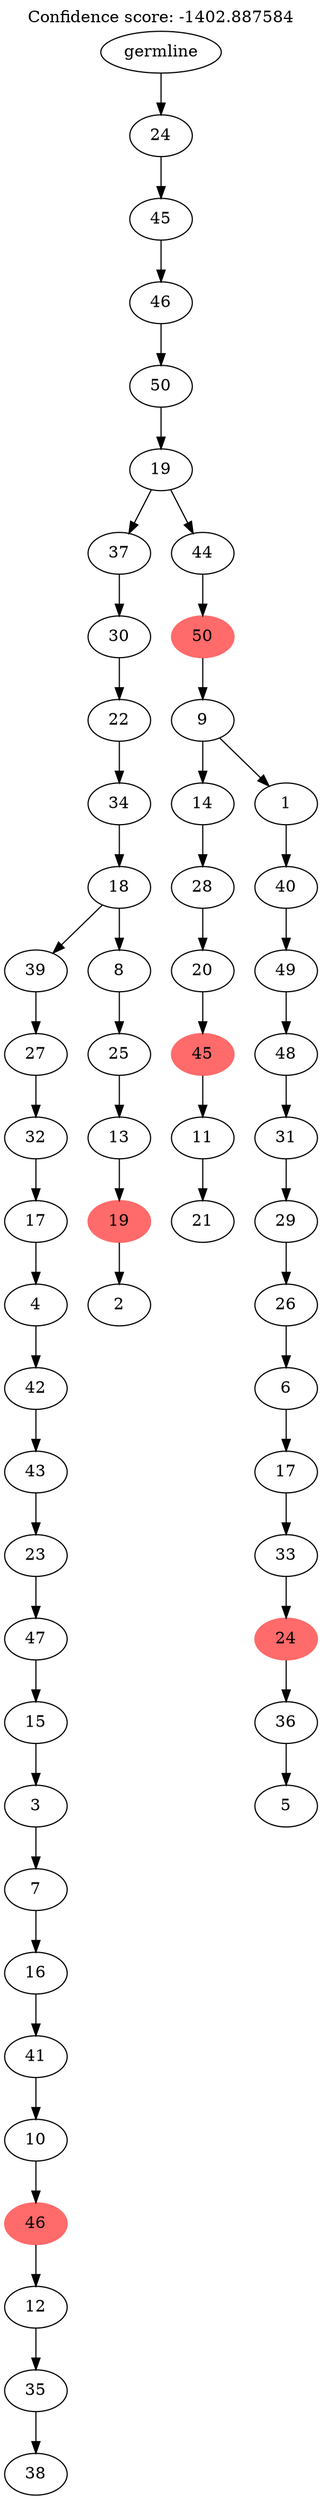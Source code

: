 digraph g {
	"55" -> "56";
	"56" [label="38"];
	"54" -> "55";
	"55" [label="35"];
	"53" -> "54";
	"54" [label="12"];
	"52" -> "53";
	"53" [color=indianred1, style=filled, label="46"];
	"51" -> "52";
	"52" [label="10"];
	"50" -> "51";
	"51" [label="41"];
	"49" -> "50";
	"50" [label="16"];
	"48" -> "49";
	"49" [label="7"];
	"47" -> "48";
	"48" [label="3"];
	"46" -> "47";
	"47" [label="15"];
	"45" -> "46";
	"46" [label="47"];
	"44" -> "45";
	"45" [label="23"];
	"43" -> "44";
	"44" [label="43"];
	"42" -> "43";
	"43" [label="42"];
	"41" -> "42";
	"42" [label="4"];
	"40" -> "41";
	"41" [label="17"];
	"39" -> "40";
	"40" [label="32"];
	"38" -> "39";
	"39" [label="27"];
	"36" -> "37";
	"37" [label="2"];
	"35" -> "36";
	"36" [color=indianred1, style=filled, label="19"];
	"34" -> "35";
	"35" [label="13"];
	"33" -> "34";
	"34" [label="25"];
	"32" -> "33";
	"33" [label="8"];
	"32" -> "38";
	"38" [label="39"];
	"31" -> "32";
	"32" [label="18"];
	"30" -> "31";
	"31" [label="34"];
	"29" -> "30";
	"30" [label="22"];
	"28" -> "29";
	"29" [label="30"];
	"26" -> "27";
	"27" [label="21"];
	"25" -> "26";
	"26" [label="11"];
	"24" -> "25";
	"25" [color=indianred1, style=filled, label="45"];
	"23" -> "24";
	"24" [label="20"];
	"22" -> "23";
	"23" [label="28"];
	"20" -> "21";
	"21" [label="5"];
	"19" -> "20";
	"20" [label="36"];
	"18" -> "19";
	"19" [color=indianred1, style=filled, label="24"];
	"17" -> "18";
	"18" [label="33"];
	"16" -> "17";
	"17" [label="17"];
	"15" -> "16";
	"16" [label="6"];
	"14" -> "15";
	"15" [label="26"];
	"13" -> "14";
	"14" [label="29"];
	"12" -> "13";
	"13" [label="31"];
	"11" -> "12";
	"12" [label="48"];
	"10" -> "11";
	"11" [label="49"];
	"9" -> "10";
	"10" [label="40"];
	"8" -> "9";
	"9" [label="1"];
	"8" -> "22";
	"22" [label="14"];
	"7" -> "8";
	"8" [label="9"];
	"6" -> "7";
	"7" [color=indianred1, style=filled, label="50"];
	"5" -> "6";
	"6" [label="44"];
	"5" -> "28";
	"28" [label="37"];
	"4" -> "5";
	"5" [label="19"];
	"3" -> "4";
	"4" [label="50"];
	"2" -> "3";
	"3" [label="46"];
	"1" -> "2";
	"2" [label="45"];
	"0" -> "1";
	"1" [label="24"];
	"0" [label="germline"];
	labelloc="t";
	label="Confidence score: -1402.887584";
}
